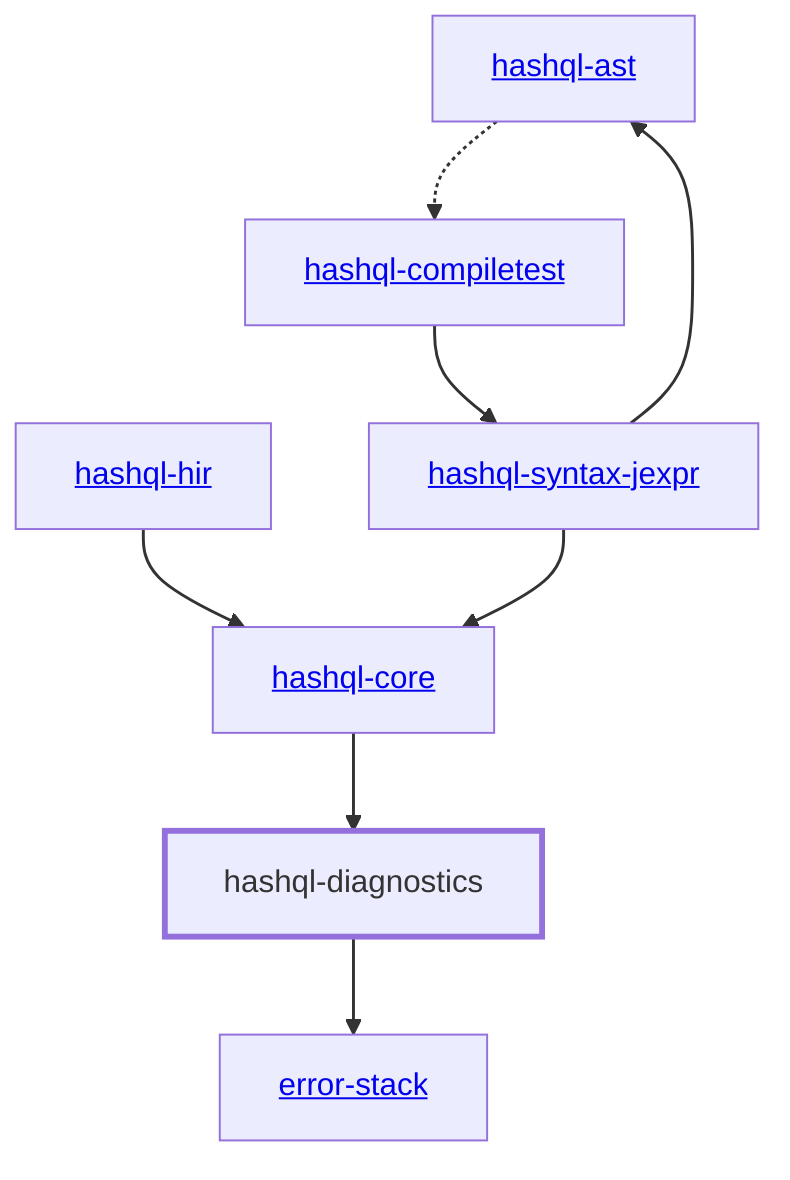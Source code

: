 graph TD
    linkStyle default stroke-width:1.5px
    classDef default stroke-width:1px
    classDef root stroke-width:3px
    classDef dev stroke-width:1px
    classDef build stroke-width:1px
    %% Legend
    %% --> : Normal dependency
    %% -.-> : Dev dependency
    %% ---> : Build dependency
    0[<a href="../hashql_ast">hashql-ast</a>]
    1[<a href="../hashql_compiletest">hashql-compiletest</a>]
    2[<a href="../hashql_core">hashql-core</a>]
    3[hashql-diagnostics]
    class 3 root
    4[<a href="../hashql_hir">hashql-hir</a>]
    5[<a href="../hashql_syntax_jexpr">hashql-syntax-jexpr</a>]
    6[<a href="../error_stack">error-stack</a>]
    0 -.-> 1
    1 --> 5
    2 --> 3
    3 --> 6
    4 --> 2
    5 --> 0
    5 --> 2